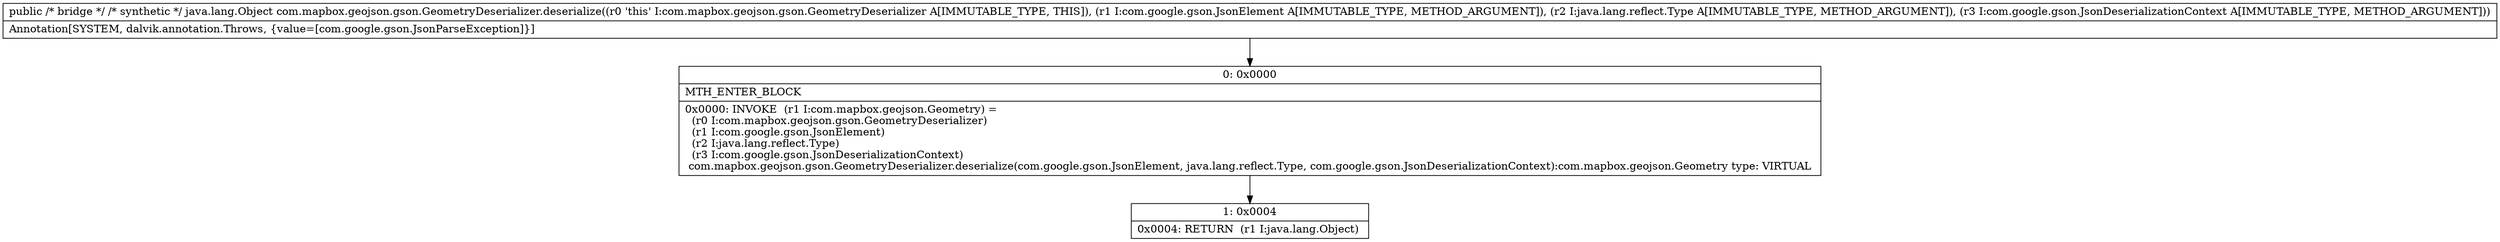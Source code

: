 digraph "CFG forcom.mapbox.geojson.gson.GeometryDeserializer.deserialize(Lcom\/google\/gson\/JsonElement;Ljava\/lang\/reflect\/Type;Lcom\/google\/gson\/JsonDeserializationContext;)Ljava\/lang\/Object;" {
Node_0 [shape=record,label="{0\:\ 0x0000|MTH_ENTER_BLOCK\l|0x0000: INVOKE  (r1 I:com.mapbox.geojson.Geometry) = \l  (r0 I:com.mapbox.geojson.gson.GeometryDeserializer)\l  (r1 I:com.google.gson.JsonElement)\l  (r2 I:java.lang.reflect.Type)\l  (r3 I:com.google.gson.JsonDeserializationContext)\l com.mapbox.geojson.gson.GeometryDeserializer.deserialize(com.google.gson.JsonElement, java.lang.reflect.Type, com.google.gson.JsonDeserializationContext):com.mapbox.geojson.Geometry type: VIRTUAL \l}"];
Node_1 [shape=record,label="{1\:\ 0x0004|0x0004: RETURN  (r1 I:java.lang.Object) \l}"];
MethodNode[shape=record,label="{public \/* bridge *\/ \/* synthetic *\/ java.lang.Object com.mapbox.geojson.gson.GeometryDeserializer.deserialize((r0 'this' I:com.mapbox.geojson.gson.GeometryDeserializer A[IMMUTABLE_TYPE, THIS]), (r1 I:com.google.gson.JsonElement A[IMMUTABLE_TYPE, METHOD_ARGUMENT]), (r2 I:java.lang.reflect.Type A[IMMUTABLE_TYPE, METHOD_ARGUMENT]), (r3 I:com.google.gson.JsonDeserializationContext A[IMMUTABLE_TYPE, METHOD_ARGUMENT]))  | Annotation[SYSTEM, dalvik.annotation.Throws, \{value=[com.google.gson.JsonParseException]\}]\l}"];
MethodNode -> Node_0;
Node_0 -> Node_1;
}


